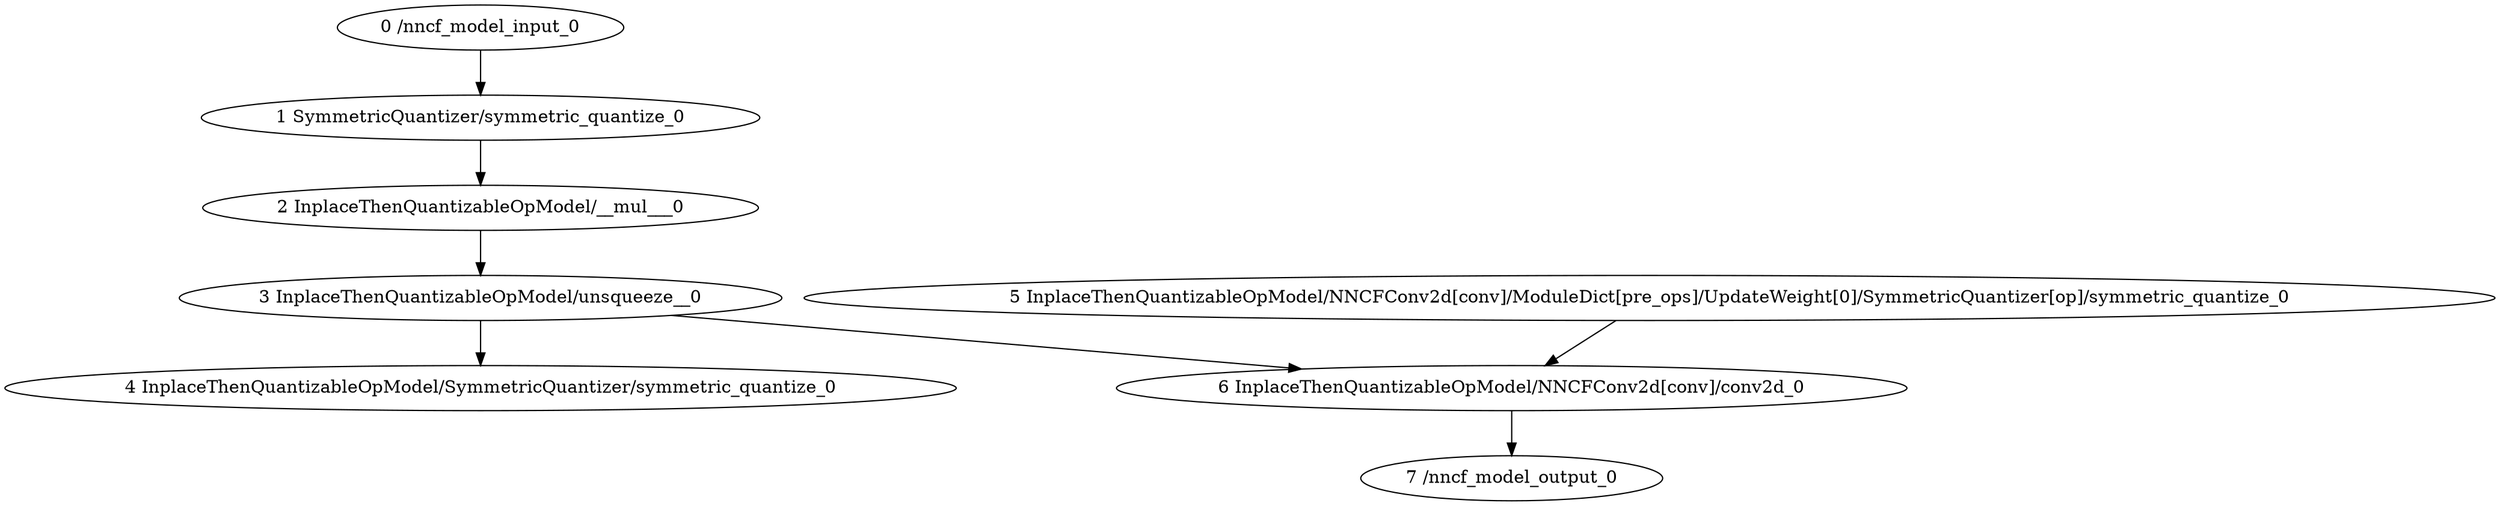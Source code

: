 strict digraph  {
"0 /nncf_model_input_0" [id=0, type=nncf_model_input];
"1 SymmetricQuantizer/symmetric_quantize_0" [id=1, type=symmetric_quantize];
"2 InplaceThenQuantizableOpModel/__mul___0" [id=2, type=__mul__];
"3 InplaceThenQuantizableOpModel/unsqueeze__0" [id=3, type=unsqueeze_];
"4 InplaceThenQuantizableOpModel/SymmetricQuantizer/symmetric_quantize_0" [id=4, type=symmetric_quantize];
"5 InplaceThenQuantizableOpModel/NNCFConv2d[conv]/ModuleDict[pre_ops]/UpdateWeight[0]/SymmetricQuantizer[op]/symmetric_quantize_0" [id=5, type=symmetric_quantize];
"6 InplaceThenQuantizableOpModel/NNCFConv2d[conv]/conv2d_0" [id=6, type=conv2d];
"7 /nncf_model_output_0" [id=7, type=nncf_model_output];
"0 /nncf_model_input_0" -> "1 SymmetricQuantizer/symmetric_quantize_0";
"1 SymmetricQuantizer/symmetric_quantize_0" -> "2 InplaceThenQuantizableOpModel/__mul___0";
"2 InplaceThenQuantizableOpModel/__mul___0" -> "3 InplaceThenQuantizableOpModel/unsqueeze__0";
"3 InplaceThenQuantizableOpModel/unsqueeze__0" -> "4 InplaceThenQuantizableOpModel/SymmetricQuantizer/symmetric_quantize_0";
"3 InplaceThenQuantizableOpModel/unsqueeze__0" -> "6 InplaceThenQuantizableOpModel/NNCFConv2d[conv]/conv2d_0";
"5 InplaceThenQuantizableOpModel/NNCFConv2d[conv]/ModuleDict[pre_ops]/UpdateWeight[0]/SymmetricQuantizer[op]/symmetric_quantize_0" -> "6 InplaceThenQuantizableOpModel/NNCFConv2d[conv]/conv2d_0";
"6 InplaceThenQuantizableOpModel/NNCFConv2d[conv]/conv2d_0" -> "7 /nncf_model_output_0";
}
